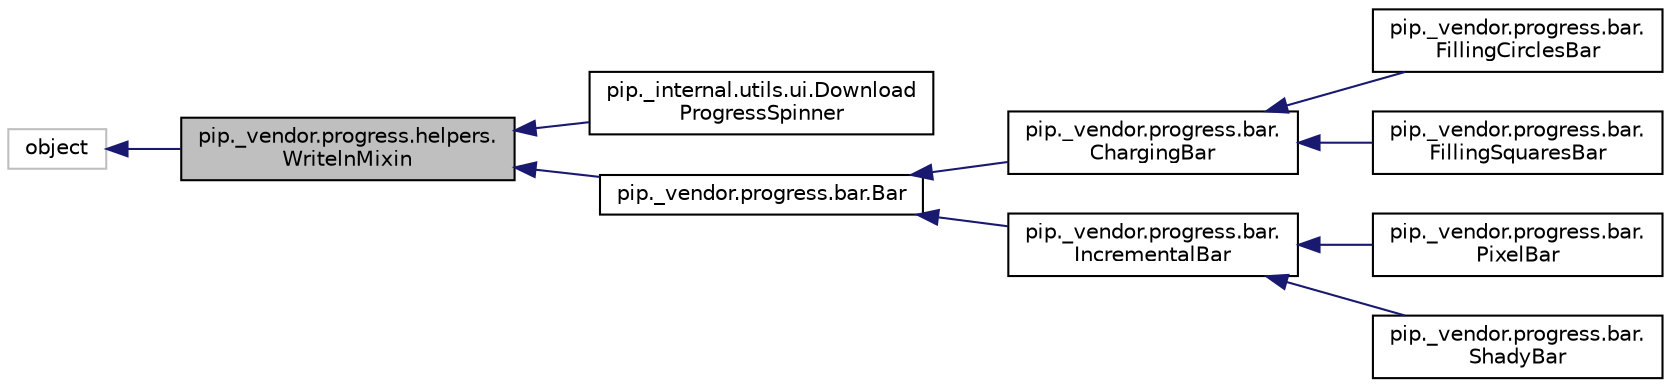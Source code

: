 digraph "pip._vendor.progress.helpers.WritelnMixin"
{
  edge [fontname="Helvetica",fontsize="10",labelfontname="Helvetica",labelfontsize="10"];
  node [fontname="Helvetica",fontsize="10",shape=record];
  rankdir="LR";
  Node0 [label="pip._vendor.progress.helpers.\lWritelnMixin",height=0.2,width=0.4,color="black", fillcolor="grey75", style="filled", fontcolor="black"];
  Node1 -> Node0 [dir="back",color="midnightblue",fontsize="10",style="solid",fontname="Helvetica"];
  Node1 [label="object",height=0.2,width=0.4,color="grey75", fillcolor="white", style="filled"];
  Node0 -> Node2 [dir="back",color="midnightblue",fontsize="10",style="solid",fontname="Helvetica"];
  Node2 [label="pip._internal.utils.ui.Download\lProgressSpinner",height=0.2,width=0.4,color="black", fillcolor="white", style="filled",URL="$classpip_1_1__internal_1_1utils_1_1ui_1_1_download_progress_spinner.html"];
  Node0 -> Node3 [dir="back",color="midnightblue",fontsize="10",style="solid",fontname="Helvetica"];
  Node3 [label="pip._vendor.progress.bar.Bar",height=0.2,width=0.4,color="black", fillcolor="white", style="filled",URL="$classpip_1_1__vendor_1_1progress_1_1bar_1_1_bar.html"];
  Node3 -> Node4 [dir="back",color="midnightblue",fontsize="10",style="solid",fontname="Helvetica"];
  Node4 [label="pip._vendor.progress.bar.\lChargingBar",height=0.2,width=0.4,color="black", fillcolor="white", style="filled",URL="$classpip_1_1__vendor_1_1progress_1_1bar_1_1_charging_bar.html"];
  Node4 -> Node5 [dir="back",color="midnightblue",fontsize="10",style="solid",fontname="Helvetica"];
  Node5 [label="pip._vendor.progress.bar.\lFillingCirclesBar",height=0.2,width=0.4,color="black", fillcolor="white", style="filled",URL="$classpip_1_1__vendor_1_1progress_1_1bar_1_1_filling_circles_bar.html"];
  Node4 -> Node6 [dir="back",color="midnightblue",fontsize="10",style="solid",fontname="Helvetica"];
  Node6 [label="pip._vendor.progress.bar.\lFillingSquaresBar",height=0.2,width=0.4,color="black", fillcolor="white", style="filled",URL="$classpip_1_1__vendor_1_1progress_1_1bar_1_1_filling_squares_bar.html"];
  Node3 -> Node7 [dir="back",color="midnightblue",fontsize="10",style="solid",fontname="Helvetica"];
  Node7 [label="pip._vendor.progress.bar.\lIncrementalBar",height=0.2,width=0.4,color="black", fillcolor="white", style="filled",URL="$classpip_1_1__vendor_1_1progress_1_1bar_1_1_incremental_bar.html"];
  Node7 -> Node8 [dir="back",color="midnightblue",fontsize="10",style="solid",fontname="Helvetica"];
  Node8 [label="pip._vendor.progress.bar.\lPixelBar",height=0.2,width=0.4,color="black", fillcolor="white", style="filled",URL="$classpip_1_1__vendor_1_1progress_1_1bar_1_1_pixel_bar.html"];
  Node7 -> Node9 [dir="back",color="midnightblue",fontsize="10",style="solid",fontname="Helvetica"];
  Node9 [label="pip._vendor.progress.bar.\lShadyBar",height=0.2,width=0.4,color="black", fillcolor="white", style="filled",URL="$classpip_1_1__vendor_1_1progress_1_1bar_1_1_shady_bar.html"];
}
